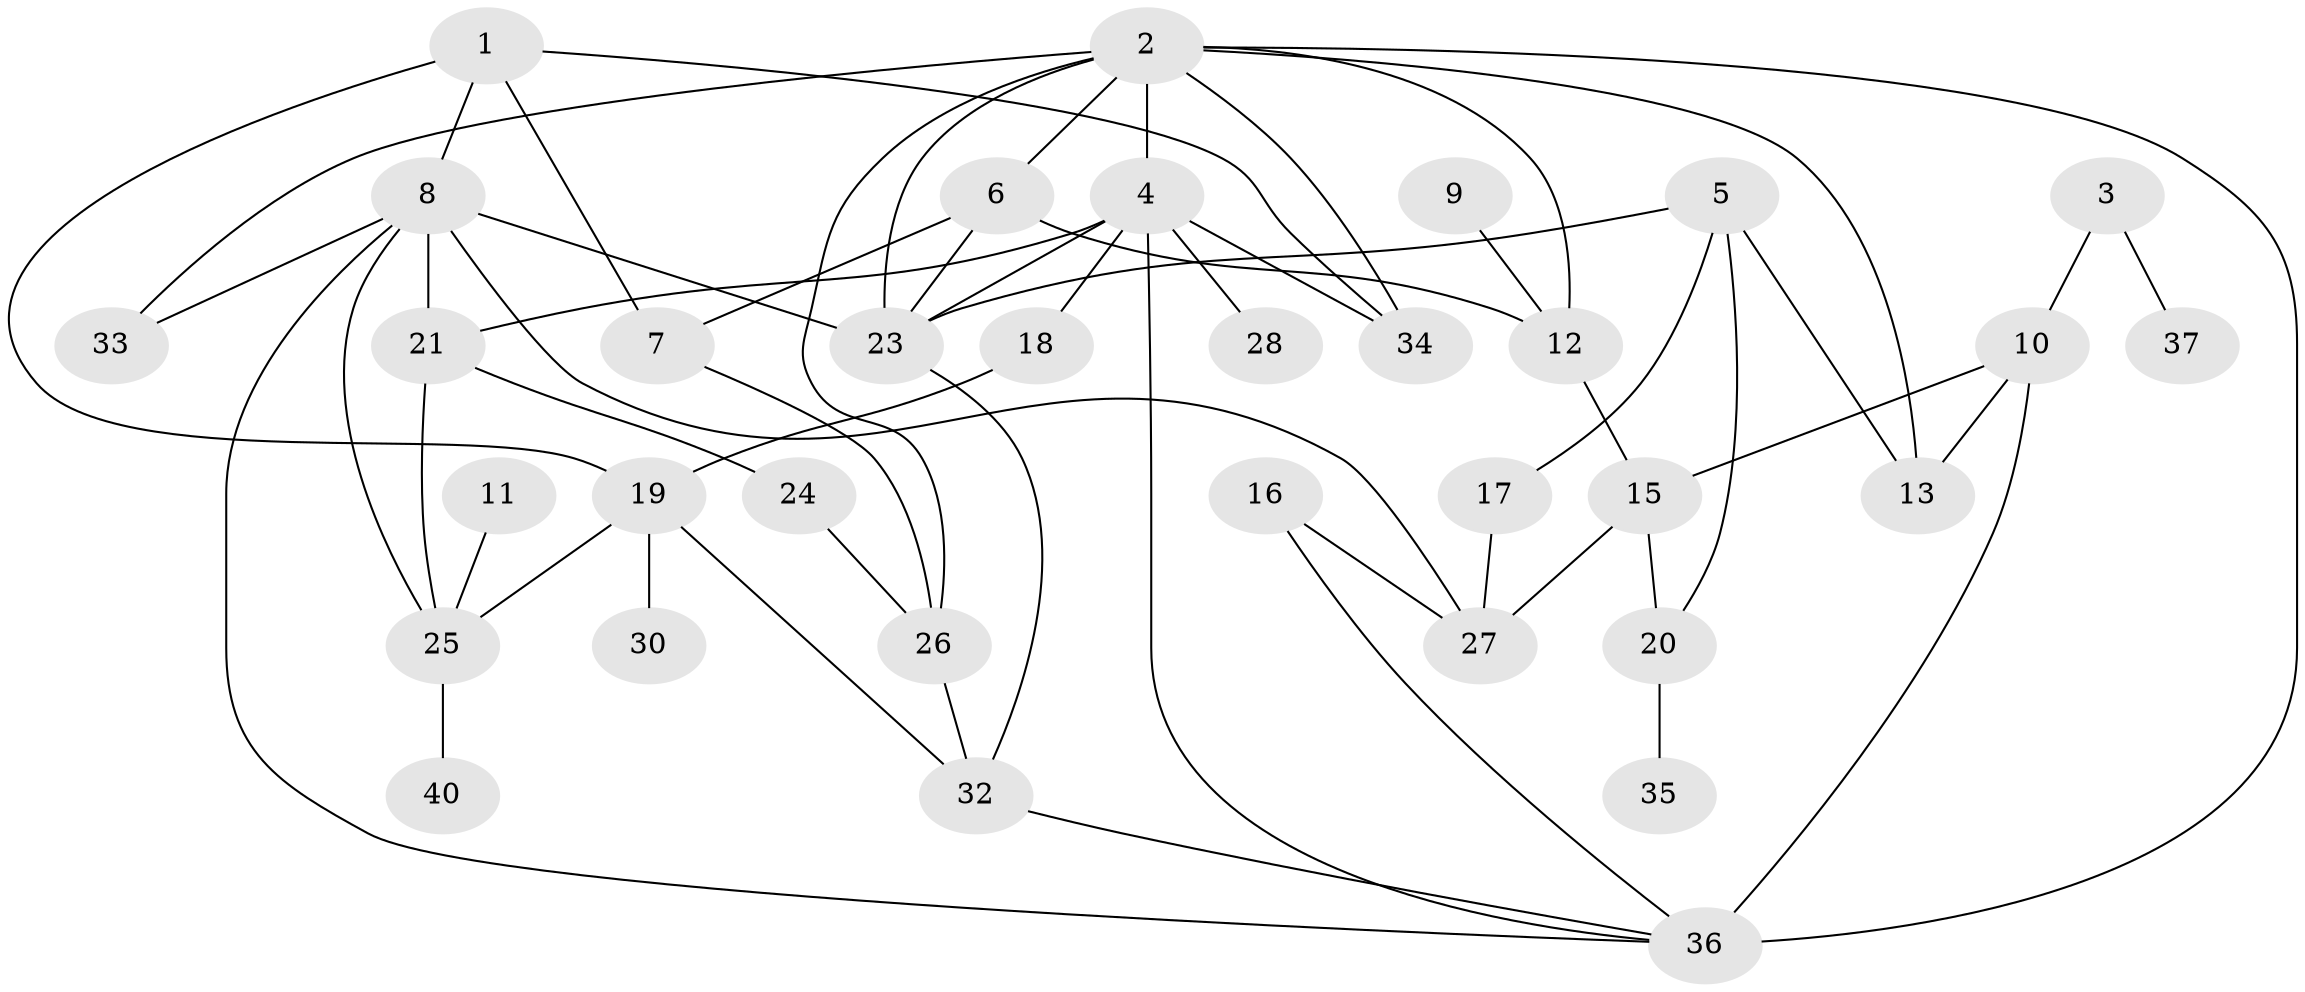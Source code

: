// original degree distribution, {3: 0.2125, 2: 0.3125, 4: 0.1375, 1: 0.1625, 0: 0.075, 9: 0.0125, 5: 0.025, 6: 0.05, 7: 0.0125}
// Generated by graph-tools (version 1.1) at 2025/33/03/09/25 02:33:34]
// undirected, 34 vertices, 58 edges
graph export_dot {
graph [start="1"]
  node [color=gray90,style=filled];
  1;
  2;
  3;
  4;
  5;
  6;
  7;
  8;
  9;
  10;
  11;
  12;
  13;
  15;
  16;
  17;
  18;
  19;
  20;
  21;
  23;
  24;
  25;
  26;
  27;
  28;
  30;
  32;
  33;
  34;
  35;
  36;
  37;
  40;
  1 -- 7 [weight=1.0];
  1 -- 8 [weight=1.0];
  1 -- 19 [weight=1.0];
  1 -- 34 [weight=1.0];
  2 -- 4 [weight=1.0];
  2 -- 6 [weight=2.0];
  2 -- 12 [weight=1.0];
  2 -- 13 [weight=1.0];
  2 -- 23 [weight=1.0];
  2 -- 26 [weight=1.0];
  2 -- 33 [weight=1.0];
  2 -- 34 [weight=1.0];
  2 -- 36 [weight=2.0];
  3 -- 10 [weight=1.0];
  3 -- 37 [weight=1.0];
  4 -- 18 [weight=1.0];
  4 -- 21 [weight=2.0];
  4 -- 23 [weight=1.0];
  4 -- 28 [weight=1.0];
  4 -- 34 [weight=1.0];
  4 -- 36 [weight=1.0];
  5 -- 13 [weight=1.0];
  5 -- 17 [weight=1.0];
  5 -- 20 [weight=1.0];
  5 -- 23 [weight=1.0];
  6 -- 7 [weight=2.0];
  6 -- 12 [weight=1.0];
  6 -- 23 [weight=1.0];
  7 -- 26 [weight=1.0];
  8 -- 21 [weight=1.0];
  8 -- 23 [weight=1.0];
  8 -- 25 [weight=1.0];
  8 -- 27 [weight=1.0];
  8 -- 33 [weight=1.0];
  8 -- 36 [weight=1.0];
  9 -- 12 [weight=1.0];
  10 -- 13 [weight=1.0];
  10 -- 15 [weight=1.0];
  10 -- 36 [weight=2.0];
  11 -- 25 [weight=1.0];
  12 -- 15 [weight=1.0];
  15 -- 20 [weight=1.0];
  15 -- 27 [weight=1.0];
  16 -- 27 [weight=1.0];
  16 -- 36 [weight=1.0];
  17 -- 27 [weight=1.0];
  18 -- 19 [weight=1.0];
  19 -- 25 [weight=1.0];
  19 -- 30 [weight=1.0];
  19 -- 32 [weight=1.0];
  20 -- 35 [weight=1.0];
  21 -- 24 [weight=1.0];
  21 -- 25 [weight=1.0];
  23 -- 32 [weight=1.0];
  24 -- 26 [weight=1.0];
  25 -- 40 [weight=1.0];
  26 -- 32 [weight=1.0];
  32 -- 36 [weight=1.0];
}
